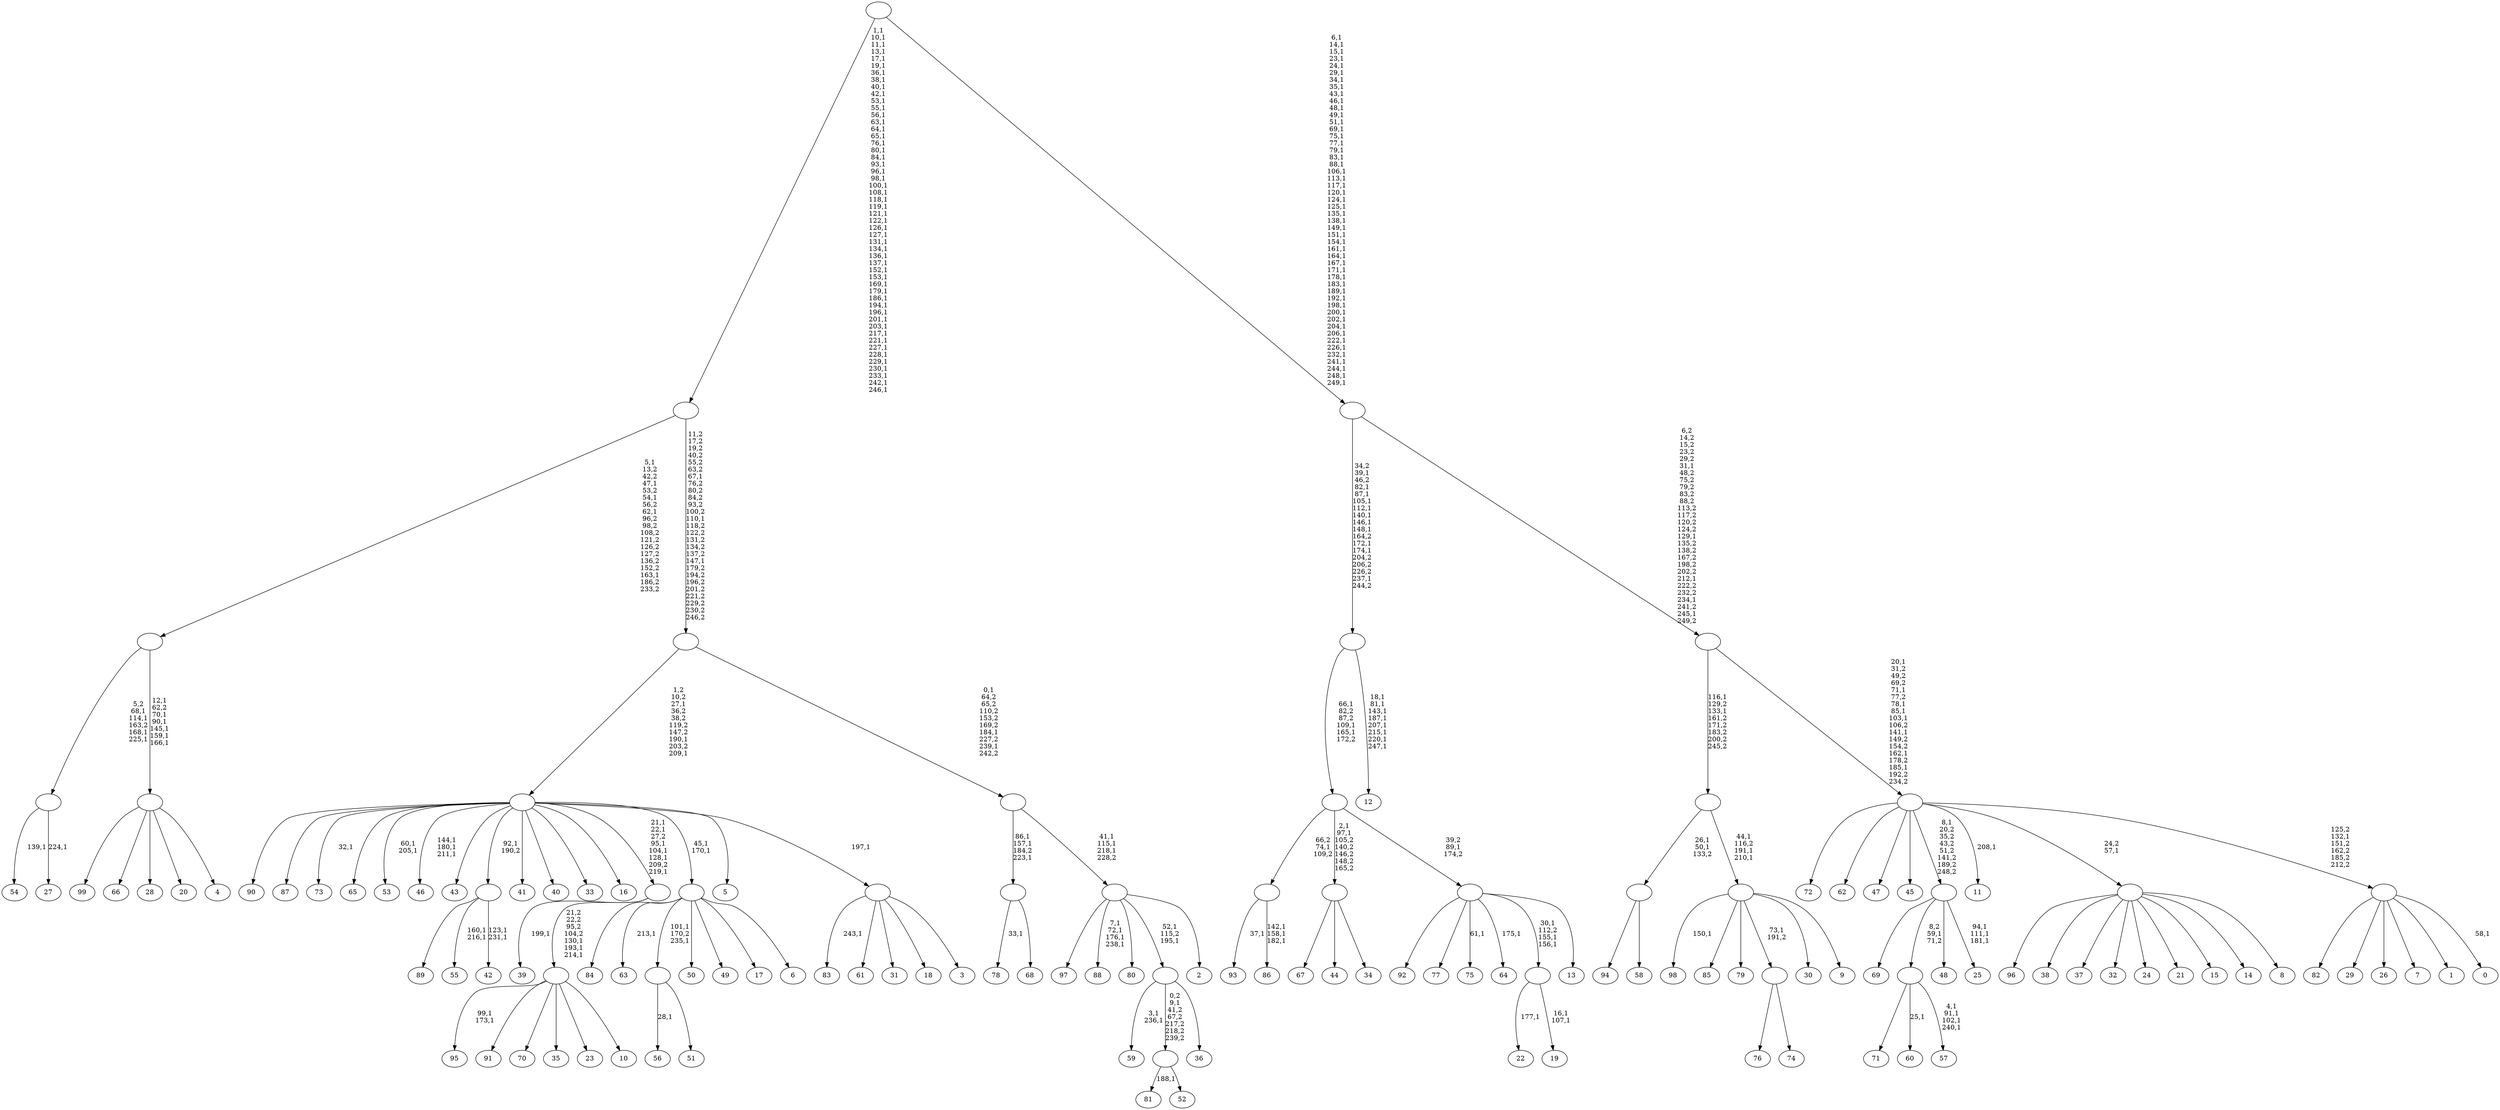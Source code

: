 digraph T {
	350 [label="99"]
	349 [label="98"]
	347 [label="97"]
	346 [label="96"]
	345 [label="95"]
	342 [label="94"]
	341 [label="93"]
	339 [label="92"]
	338 [label="91"]
	337 [label="90"]
	336 [label="89"]
	335 [label="88"]
	330 [label="87"]
	329 [label="86"]
	325 [label=""]
	324 [label="85"]
	323 [label="84"]
	322 [label="83"]
	320 [label="82"]
	319 [label="81"]
	317 [label="80"]
	316 [label="79"]
	315 [label="78"]
	313 [label="77"]
	312 [label="76"]
	311 [label="75"]
	309 [label="74"]
	308 [label=""]
	307 [label="73"]
	305 [label="72"]
	304 [label="71"]
	303 [label="70"]
	302 [label="69"]
	301 [label="68"]
	300 [label=""]
	297 [label="67"]
	296 [label="66"]
	295 [label="65"]
	294 [label="64"]
	292 [label="63"]
	290 [label="62"]
	289 [label="61"]
	288 [label="60"]
	286 [label="59"]
	283 [label="58"]
	282 [label=""]
	280 [label="57"]
	275 [label=""]
	274 [label="56"]
	272 [label="55"]
	269 [label="54"]
	267 [label="53"]
	264 [label="52"]
	263 [label=""]
	262 [label="51"]
	261 [label=""]
	259 [label="50"]
	258 [label="49"]
	257 [label="48"]
	256 [label="47"]
	255 [label="46"]
	251 [label="45"]
	250 [label="44"]
	249 [label="43"]
	248 [label="42"]
	245 [label=""]
	244 [label="41"]
	243 [label="40"]
	242 [label="39"]
	240 [label="38"]
	239 [label="37"]
	238 [label="36"]
	237 [label=""]
	235 [label="35"]
	234 [label="34"]
	233 [label=""]
	231 [label="33"]
	230 [label="32"]
	229 [label="31"]
	228 [label="30"]
	227 [label="29"]
	226 [label="28"]
	225 [label="27"]
	223 [label=""]
	219 [label="26"]
	218 [label="25"]
	214 [label=""]
	213 [label="24"]
	212 [label="23"]
	211 [label="22"]
	209 [label="21"]
	208 [label="20"]
	207 [label="19"]
	204 [label=""]
	201 [label="18"]
	200 [label="17"]
	199 [label="16"]
	198 [label="15"]
	197 [label="14"]
	196 [label="13"]
	195 [label=""]
	194 [label=""]
	191 [label="12"]
	182 [label=""]
	171 [label="11"]
	169 [label="10"]
	168 [label=""]
	165 [label=""]
	159 [label="9"]
	158 [label=""]
	155 [label=""]
	153 [label="8"]
	152 [label=""]
	151 [label="7"]
	150 [label="6"]
	149 [label=""]
	147 [label="5"]
	146 [label="4"]
	145 [label=""]
	139 [label=""]
	134 [label="3"]
	133 [label=""]
	132 [label=""]
	129 [label="2"]
	128 [label=""]
	125 [label=""]
	122 [label=""]
	119 [label=""]
	67 [label="1"]
	66 [label="0"]
	64 [label=""]
	63 [label=""]
	55 [label=""]
	50 [label=""]
	0 [label=""]
	325 -> 329 [label="142,1\n158,1\n182,1"]
	325 -> 341 [label="37,1"]
	308 -> 312 [label=""]
	308 -> 309 [label=""]
	300 -> 315 [label="33,1"]
	300 -> 301 [label=""]
	282 -> 342 [label=""]
	282 -> 283 [label=""]
	275 -> 280 [label="4,1\n91,1\n102,1\n240,1"]
	275 -> 288 [label="25,1"]
	275 -> 304 [label=""]
	263 -> 319 [label="188,1"]
	263 -> 264 [label=""]
	261 -> 274 [label="28,1"]
	261 -> 262 [label=""]
	245 -> 248 [label="123,1\n231,1"]
	245 -> 272 [label="160,1\n216,1"]
	245 -> 336 [label=""]
	237 -> 286 [label="3,1\n236,1"]
	237 -> 263 [label="0,2\n9,1\n41,2\n67,2\n217,2\n218,2\n239,2"]
	237 -> 238 [label=""]
	233 -> 297 [label=""]
	233 -> 250 [label=""]
	233 -> 234 [label=""]
	223 -> 225 [label="224,1"]
	223 -> 269 [label="139,1"]
	214 -> 218 [label="94,1\n111,1\n181,1"]
	214 -> 302 [label=""]
	214 -> 275 [label="8,2\n59,1\n71,2"]
	214 -> 257 [label=""]
	204 -> 207 [label="16,1\n107,1"]
	204 -> 211 [label="177,1"]
	195 -> 204 [label="30,1\n112,2\n155,1\n156,1"]
	195 -> 294 [label="175,1"]
	195 -> 311 [label="61,1"]
	195 -> 339 [label=""]
	195 -> 313 [label=""]
	195 -> 196 [label=""]
	194 -> 233 [label="2,1\n97,1\n105,2\n140,2\n146,2\n148,2\n165,2"]
	194 -> 325 [label="66,2\n74,1\n109,2"]
	194 -> 195 [label="39,2\n89,1\n174,2"]
	182 -> 191 [label="18,1\n81,1\n143,1\n187,1\n207,1\n215,1\n220,1\n247,1"]
	182 -> 194 [label="66,1\n82,2\n87,2\n109,1\n165,1\n172,2"]
	168 -> 345 [label="99,1\n173,1"]
	168 -> 338 [label=""]
	168 -> 303 [label=""]
	168 -> 235 [label=""]
	168 -> 212 [label=""]
	168 -> 169 [label=""]
	165 -> 168 [label="21,2\n22,2\n95,2\n104,2\n130,1\n193,1\n214,1"]
	165 -> 242 [label="199,1"]
	158 -> 349 [label="150,1"]
	158 -> 324 [label=""]
	158 -> 316 [label=""]
	158 -> 308 [label="73,1\n191,2"]
	158 -> 228 [label=""]
	158 -> 159 [label=""]
	155 -> 158 [label="44,1\n116,2\n191,1\n210,1"]
	155 -> 282 [label="26,1\n50,1\n133,2"]
	152 -> 346 [label=""]
	152 -> 240 [label=""]
	152 -> 239 [label=""]
	152 -> 230 [label=""]
	152 -> 213 [label=""]
	152 -> 209 [label=""]
	152 -> 198 [label=""]
	152 -> 197 [label=""]
	152 -> 153 [label=""]
	149 -> 261 [label="101,1\n170,2\n235,1"]
	149 -> 292 [label="213,1"]
	149 -> 323 [label=""]
	149 -> 259 [label=""]
	149 -> 258 [label=""]
	149 -> 200 [label=""]
	149 -> 150 [label=""]
	145 -> 350 [label=""]
	145 -> 296 [label=""]
	145 -> 226 [label=""]
	145 -> 208 [label=""]
	145 -> 146 [label=""]
	139 -> 145 [label="12,1\n62,2\n70,1\n90,1\n145,1\n159,1\n166,1"]
	139 -> 223 [label="5,2\n68,1\n114,1\n163,2\n168,1\n225,1"]
	133 -> 322 [label="243,1"]
	133 -> 289 [label=""]
	133 -> 229 [label=""]
	133 -> 201 [label=""]
	133 -> 134 [label=""]
	132 -> 149 [label="45,1\n170,1"]
	132 -> 165 [label="21,1\n22,1\n27,2\n95,1\n104,1\n128,1\n209,2\n219,1"]
	132 -> 255 [label="144,1\n180,1\n211,1"]
	132 -> 267 [label="60,1\n205,1"]
	132 -> 307 [label="32,1"]
	132 -> 337 [label=""]
	132 -> 330 [label=""]
	132 -> 295 [label=""]
	132 -> 249 [label=""]
	132 -> 245 [label="92,1\n190,2"]
	132 -> 244 [label=""]
	132 -> 243 [label=""]
	132 -> 231 [label=""]
	132 -> 199 [label=""]
	132 -> 147 [label=""]
	132 -> 133 [label="197,1"]
	128 -> 237 [label="52,1\n115,2\n195,1"]
	128 -> 335 [label="7,1\n72,1\n176,1\n238,1"]
	128 -> 347 [label=""]
	128 -> 317 [label=""]
	128 -> 129 [label=""]
	125 -> 128 [label="41,1\n115,1\n218,1\n228,2"]
	125 -> 300 [label="86,1\n157,1\n184,2\n223,1"]
	122 -> 125 [label="0,1\n64,2\n65,2\n110,2\n153,2\n169,2\n184,1\n227,2\n239,1\n242,2"]
	122 -> 132 [label="1,2\n10,2\n27,1\n36,2\n38,2\n119,2\n147,2\n190,1\n203,2\n209,1"]
	119 -> 122 [label="11,2\n17,2\n19,2\n40,2\n55,2\n63,2\n67,1\n76,2\n80,2\n84,2\n93,2\n100,2\n110,1\n118,2\n122,2\n131,2\n134,2\n137,2\n147,1\n179,2\n194,2\n196,2\n201,2\n221,2\n229,2\n230,2\n246,2"]
	119 -> 139 [label="5,1\n13,2\n42,2\n47,1\n53,2\n54,1\n56,2\n62,1\n96,2\n98,2\n108,2\n121,2\n126,2\n127,2\n136,2\n152,2\n163,1\n186,2\n233,2"]
	64 -> 66 [label="58,1"]
	64 -> 320 [label=""]
	64 -> 227 [label=""]
	64 -> 219 [label=""]
	64 -> 151 [label=""]
	64 -> 67 [label=""]
	63 -> 171 [label="208,1"]
	63 -> 305 [label=""]
	63 -> 290 [label=""]
	63 -> 256 [label=""]
	63 -> 251 [label=""]
	63 -> 214 [label="8,1\n20,2\n35,2\n43,2\n51,2\n141,2\n189,2\n248,2"]
	63 -> 152 [label="24,2\n57,1"]
	63 -> 64 [label="125,2\n132,1\n151,2\n162,2\n185,2\n212,2"]
	55 -> 63 [label="20,1\n31,2\n49,2\n69,2\n71,1\n77,2\n78,1\n85,1\n103,1\n106,2\n141,1\n149,2\n154,2\n162,1\n178,2\n185,1\n192,2\n234,2"]
	55 -> 155 [label="116,1\n129,2\n133,1\n161,2\n171,2\n183,2\n200,2\n245,2"]
	50 -> 55 [label="6,2\n14,2\n15,2\n23,2\n29,2\n31,1\n48,2\n75,2\n79,2\n83,2\n88,2\n113,2\n117,2\n120,2\n124,2\n129,1\n135,2\n138,2\n167,2\n198,2\n202,2\n212,1\n222,2\n232,2\n234,1\n241,2\n245,1\n249,2"]
	50 -> 182 [label="34,2\n39,1\n46,2\n82,1\n87,1\n105,1\n112,1\n140,1\n146,1\n148,1\n164,2\n172,1\n174,1\n204,2\n206,2\n226,2\n237,1\n244,2"]
	0 -> 50 [label="6,1\n14,1\n15,1\n23,1\n24,1\n29,1\n34,1\n35,1\n43,1\n46,1\n48,1\n49,1\n51,1\n69,1\n75,1\n77,1\n79,1\n83,1\n88,1\n106,1\n113,1\n117,1\n120,1\n124,1\n125,1\n135,1\n138,1\n149,1\n151,1\n154,1\n161,1\n164,1\n167,1\n171,1\n178,1\n183,1\n189,1\n192,1\n198,1\n200,1\n202,1\n204,1\n206,1\n222,1\n226,1\n232,1\n241,1\n244,1\n248,1\n249,1"]
	0 -> 119 [label="1,1\n10,1\n11,1\n13,1\n17,1\n19,1\n36,1\n38,1\n40,1\n42,1\n53,1\n55,1\n56,1\n63,1\n64,1\n65,1\n76,1\n80,1\n84,1\n93,1\n96,1\n98,1\n100,1\n108,1\n118,1\n119,1\n121,1\n122,1\n126,1\n127,1\n131,1\n134,1\n136,1\n137,1\n152,1\n153,1\n169,1\n179,1\n186,1\n194,1\n196,1\n201,1\n203,1\n217,1\n221,1\n227,1\n228,1\n229,1\n230,1\n233,1\n242,1\n246,1"]
}
